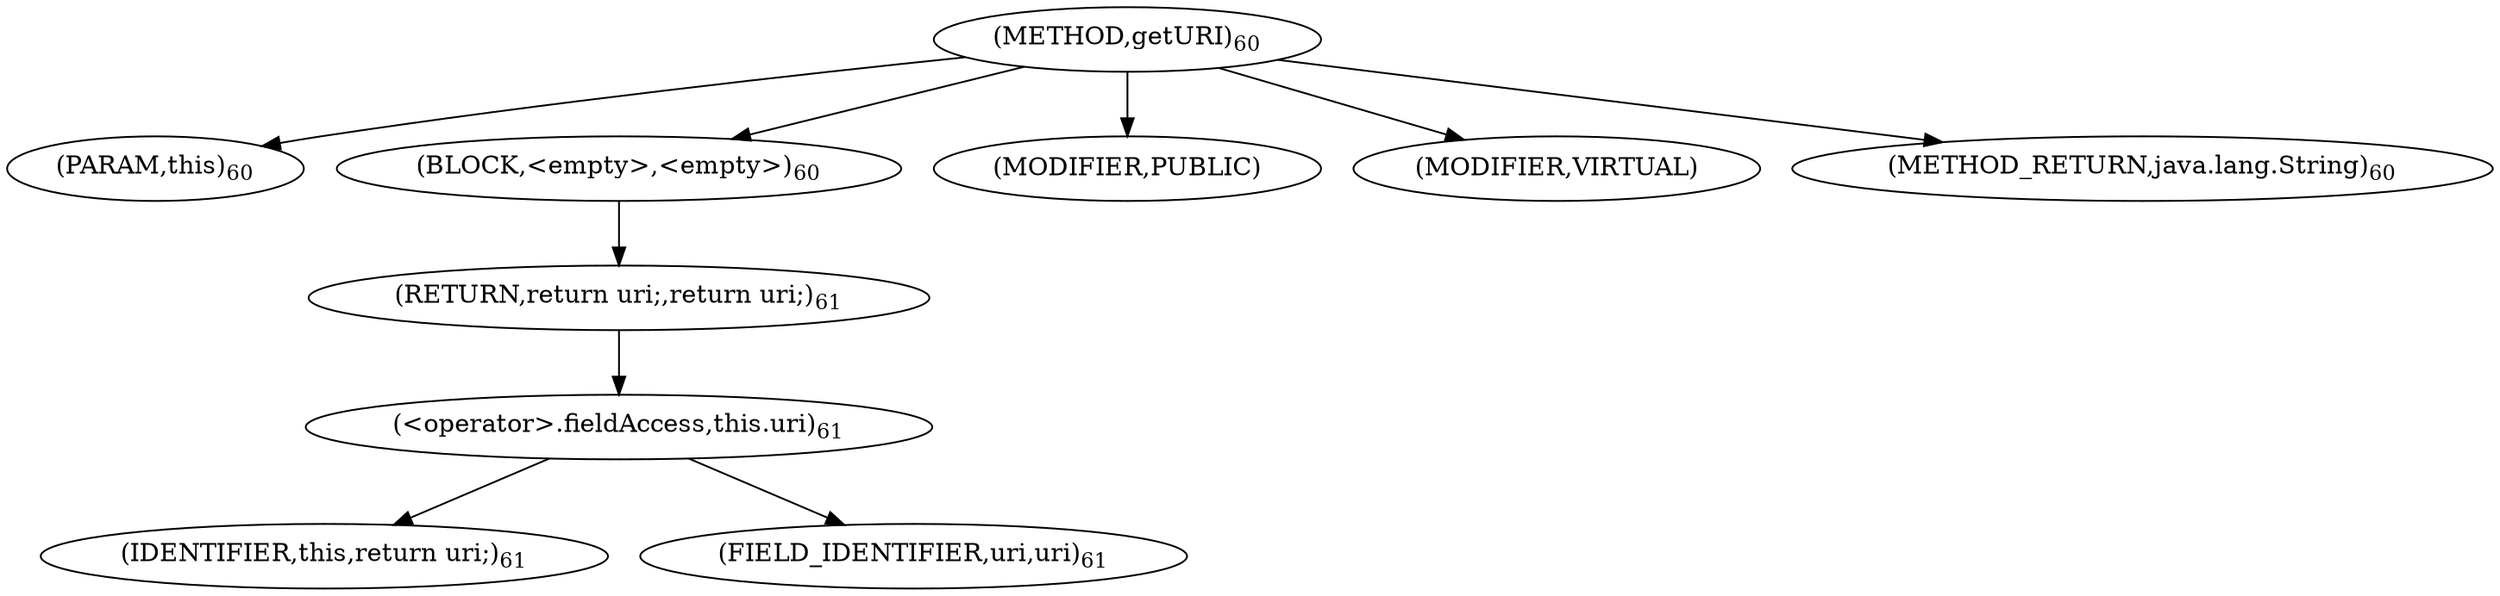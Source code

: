digraph "getURI" {  
"54" [label = <(METHOD,getURI)<SUB>60</SUB>> ]
"55" [label = <(PARAM,this)<SUB>60</SUB>> ]
"56" [label = <(BLOCK,&lt;empty&gt;,&lt;empty&gt;)<SUB>60</SUB>> ]
"57" [label = <(RETURN,return uri;,return uri;)<SUB>61</SUB>> ]
"58" [label = <(&lt;operator&gt;.fieldAccess,this.uri)<SUB>61</SUB>> ]
"59" [label = <(IDENTIFIER,this,return uri;)<SUB>61</SUB>> ]
"60" [label = <(FIELD_IDENTIFIER,uri,uri)<SUB>61</SUB>> ]
"61" [label = <(MODIFIER,PUBLIC)> ]
"62" [label = <(MODIFIER,VIRTUAL)> ]
"63" [label = <(METHOD_RETURN,java.lang.String)<SUB>60</SUB>> ]
  "54" -> "55" 
  "54" -> "56" 
  "54" -> "61" 
  "54" -> "62" 
  "54" -> "63" 
  "56" -> "57" 
  "57" -> "58" 
  "58" -> "59" 
  "58" -> "60" 
}
